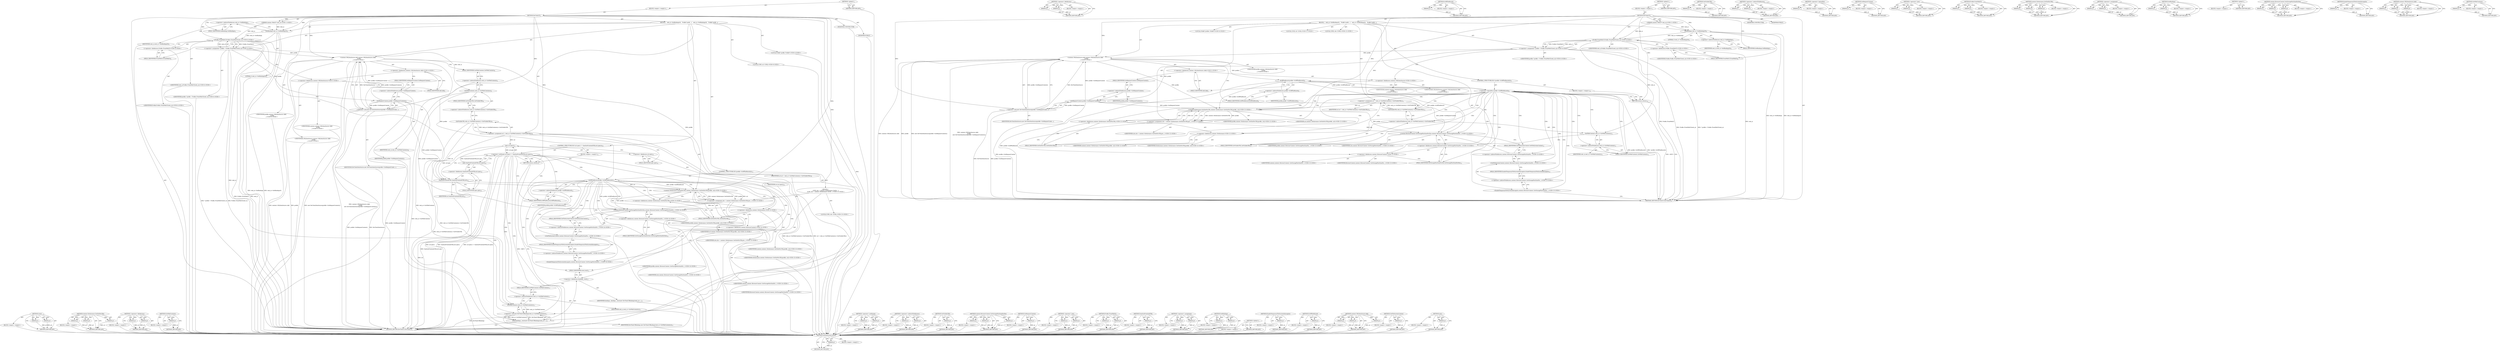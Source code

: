 digraph "GetWebContents" {
vulnerable_223 [label=<(METHOD,reset)>];
vulnerable_224 [label=<(PARAM,p1)>];
vulnerable_225 [label=<(PARAM,p2)>];
vulnerable_226 [label=<(BLOCK,&lt;empty&gt;,&lt;empty&gt;)>];
vulnerable_227 [label=<(METHOD_RETURN,ANY)>];
vulnerable_203 [label=<(METHOD,content.SiteInstance.GetSiteForURL)>];
vulnerable_204 [label=<(PARAM,p1)>];
vulnerable_205 [label=<(PARAM,p2)>];
vulnerable_206 [label=<(PARAM,p3)>];
vulnerable_207 [label=<(BLOCK,&lt;empty&gt;,&lt;empty&gt;)>];
vulnerable_208 [label=<(METHOD_RETURN,ANY)>];
vulnerable_158 [label=<(METHOD,&lt;operator&gt;.fieldAccess)>];
vulnerable_159 [label=<(PARAM,p1)>];
vulnerable_160 [label=<(PARAM,p2)>];
vulnerable_161 [label=<(BLOCK,&lt;empty&gt;,&lt;empty&gt;)>];
vulnerable_162 [label=<(METHOD_RETURN,ANY)>];
vulnerable_182 [label=<(METHOD,GetWebContents)>];
vulnerable_183 [label=<(PARAM,p1)>];
vulnerable_184 [label=<(BLOCK,&lt;empty&gt;,&lt;empty&gt;)>];
vulnerable_185 [label=<(METHOD_RETURN,ANY)>];
vulnerable_6 [label=<(METHOD,&lt;global&gt;)<SUB>1</SUB>>];
vulnerable_7 [label=<(BLOCK,&lt;empty&gt;,&lt;empty&gt;)<SUB>1</SUB>>];
vulnerable_8 [label=<(METHOD,DevToolsUI)<SUB>1</SUB>>];
vulnerable_9 [label="<(PARAM,content::WebUI* web_ui)<SUB>1</SUB>>"];
vulnerable_10 [label=<(BLOCK,{
   web_ui-&gt;SetBindings(0);
   Profile* profil...,{
   web_ui-&gt;SetBindings(0);
   Profile* profil...)<SUB>2</SUB>>];
vulnerable_11 [label=<(SetBindings,web_ui-&gt;SetBindings(0))<SUB>3</SUB>>];
vulnerable_12 [label=<(&lt;operator&gt;.indirectFieldAccess,web_ui-&gt;SetBindings)<SUB>3</SUB>>];
vulnerable_13 [label=<(IDENTIFIER,web_ui,web_ui-&gt;SetBindings(0))<SUB>3</SUB>>];
vulnerable_14 [label=<(FIELD_IDENTIFIER,SetBindings,SetBindings)<SUB>3</SUB>>];
vulnerable_15 [label=<(LITERAL,0,web_ui-&gt;SetBindings(0))<SUB>3</SUB>>];
vulnerable_16 [label="<(LOCAL,Profile* profile: Profile*)<SUB>4</SUB>>"];
vulnerable_17 [label="<(&lt;operator&gt;.assignment,* profile = Profile::FromWebUI(web_ui))<SUB>4</SUB>>"];
vulnerable_18 [label="<(IDENTIFIER,profile,* profile = Profile::FromWebUI(web_ui))<SUB>4</SUB>>"];
vulnerable_19 [label="<(Profile.FromWebUI,Profile::FromWebUI(web_ui))<SUB>4</SUB>>"];
vulnerable_20 [label="<(&lt;operator&gt;.fieldAccess,Profile::FromWebUI)<SUB>4</SUB>>"];
vulnerable_21 [label="<(IDENTIFIER,Profile,Profile::FromWebUI(web_ui))<SUB>4</SUB>>"];
vulnerable_22 [label=<(FIELD_IDENTIFIER,FromWebUI,FromWebUI)<SUB>4</SUB>>];
vulnerable_23 [label="<(IDENTIFIER,web_ui,Profile::FromWebUI(web_ui))<SUB>4</SUB>>"];
vulnerable_24 [label="<(content.URLDataSource.Add,content::URLDataSource::Add(
       profile,
  ...)<SUB>5</SUB>>"];
vulnerable_25 [label="<(&lt;operator&gt;.fieldAccess,content::URLDataSource::Add)<SUB>5</SUB>>"];
vulnerable_26 [label="<(&lt;operator&gt;.fieldAccess,content::URLDataSource)<SUB>5</SUB>>"];
vulnerable_27 [label="<(IDENTIFIER,content,content::URLDataSource::Add(
       profile,
  ...)<SUB>5</SUB>>"];
vulnerable_28 [label="<(IDENTIFIER,URLDataSource,content::URLDataSource::Add(
       profile,
  ...)<SUB>5</SUB>>"];
vulnerable_29 [label=<(FIELD_IDENTIFIER,Add,Add)<SUB>5</SUB>>];
vulnerable_30 [label="<(IDENTIFIER,profile,content::URLDataSource::Add(
       profile,
  ...)<SUB>6</SUB>>"];
vulnerable_31 [label=<(&lt;operator&gt;.new,new DevToolsDataSource(profile-&gt;GetRequestConte...)<SUB>7</SUB>>];
vulnerable_32 [label=<(IDENTIFIER,DevToolsDataSource,new DevToolsDataSource(profile-&gt;GetRequestConte...)<SUB>7</SUB>>];
vulnerable_33 [label=<(GetRequestContext,profile-&gt;GetRequestContext())<SUB>7</SUB>>];
vulnerable_34 [label=<(&lt;operator&gt;.indirectFieldAccess,profile-&gt;GetRequestContext)<SUB>7</SUB>>];
vulnerable_35 [label=<(IDENTIFIER,profile,profile-&gt;GetRequestContext())<SUB>7</SUB>>];
vulnerable_36 [label=<(FIELD_IDENTIFIER,GetRequestContext,GetRequestContext)<SUB>7</SUB>>];
vulnerable_37 [label="<(LOCAL,GURL url: GURL)<SUB>9</SUB>>"];
vulnerable_38 [label=<(&lt;operator&gt;.assignment,url = web_ui-&gt;GetWebContents()-&gt;GetVisibleURL())<SUB>9</SUB>>];
vulnerable_39 [label=<(IDENTIFIER,url,url = web_ui-&gt;GetWebContents()-&gt;GetVisibleURL())<SUB>9</SUB>>];
vulnerable_40 [label=<(GetVisibleURL,web_ui-&gt;GetWebContents()-&gt;GetVisibleURL())<SUB>9</SUB>>];
vulnerable_41 [label=<(&lt;operator&gt;.indirectFieldAccess,web_ui-&gt;GetWebContents()-&gt;GetVisibleURL)<SUB>9</SUB>>];
vulnerable_42 [label=<(GetWebContents,web_ui-&gt;GetWebContents())<SUB>9</SUB>>];
vulnerable_43 [label=<(&lt;operator&gt;.indirectFieldAccess,web_ui-&gt;GetWebContents)<SUB>9</SUB>>];
vulnerable_44 [label=<(IDENTIFIER,web_ui,web_ui-&gt;GetWebContents())<SUB>9</SUB>>];
vulnerable_45 [label=<(FIELD_IDENTIFIER,GetWebContents,GetWebContents)<SUB>9</SUB>>];
vulnerable_46 [label=<(FIELD_IDENTIFIER,GetVisibleURL,GetVisibleURL)<SUB>9</SUB>>];
vulnerable_47 [label=<(CONTROL_STRUCTURE,IF,if (url.spec() != SanitizeFrontendURL(url).spec()))<SUB>10</SUB>>];
vulnerable_48 [label=<(&lt;operator&gt;.notEquals,url.spec() != SanitizeFrontendURL(url).spec())<SUB>10</SUB>>];
vulnerable_49 [label=<(spec,url.spec())<SUB>10</SUB>>];
vulnerable_50 [label=<(&lt;operator&gt;.fieldAccess,url.spec)<SUB>10</SUB>>];
vulnerable_51 [label=<(IDENTIFIER,url,url.spec())<SUB>10</SUB>>];
vulnerable_52 [label=<(FIELD_IDENTIFIER,spec,spec)<SUB>10</SUB>>];
vulnerable_53 [label=<(spec,SanitizeFrontendURL(url).spec())<SUB>10</SUB>>];
vulnerable_54 [label=<(&lt;operator&gt;.fieldAccess,SanitizeFrontendURL(url).spec)<SUB>10</SUB>>];
vulnerable_55 [label=<(SanitizeFrontendURL,SanitizeFrontendURL(url))<SUB>10</SUB>>];
vulnerable_56 [label=<(IDENTIFIER,url,SanitizeFrontendURL(url))<SUB>10</SUB>>];
vulnerable_57 [label=<(FIELD_IDENTIFIER,spec,spec)<SUB>10</SUB>>];
vulnerable_58 [label=<(BLOCK,&lt;empty&gt;,&lt;empty&gt;)<SUB>11</SUB>>];
vulnerable_59 [label=<(RETURN,return;,return;)<SUB>11</SUB>>];
vulnerable_60 [label=<(CONTROL_STRUCTURE,IF,if (profile-&gt;IsOffTheRecord()))<SUB>12</SUB>>];
vulnerable_61 [label=<(IsOffTheRecord,profile-&gt;IsOffTheRecord())<SUB>12</SUB>>];
vulnerable_62 [label=<(&lt;operator&gt;.indirectFieldAccess,profile-&gt;IsOffTheRecord)<SUB>12</SUB>>];
vulnerable_63 [label=<(IDENTIFIER,profile,profile-&gt;IsOffTheRecord())<SUB>12</SUB>>];
vulnerable_64 [label=<(FIELD_IDENTIFIER,IsOffTheRecord,IsOffTheRecord)<SUB>12</SUB>>];
vulnerable_65 [label="<(BLOCK,{
    GURL site = content::SiteInstance::GetSit...,{
    GURL site = content::SiteInstance::GetSit...)<SUB>12</SUB>>"];
vulnerable_66 [label="<(LOCAL,GURL site: GURL)<SUB>13</SUB>>"];
vulnerable_67 [label="<(&lt;operator&gt;.assignment,site = content::SiteInstance::GetSiteForURL(pro...)<SUB>13</SUB>>"];
vulnerable_68 [label="<(IDENTIFIER,site,site = content::SiteInstance::GetSiteForURL(pro...)<SUB>13</SUB>>"];
vulnerable_69 [label="<(content.SiteInstance.GetSiteForURL,content::SiteInstance::GetSiteForURL(profile, url))<SUB>13</SUB>>"];
vulnerable_70 [label="<(&lt;operator&gt;.fieldAccess,content::SiteInstance::GetSiteForURL)<SUB>13</SUB>>"];
vulnerable_71 [label="<(&lt;operator&gt;.fieldAccess,content::SiteInstance)<SUB>13</SUB>>"];
vulnerable_72 [label="<(IDENTIFIER,content,content::SiteInstance::GetSiteForURL(profile, url))<SUB>13</SUB>>"];
vulnerable_73 [label="<(IDENTIFIER,SiteInstance,content::SiteInstance::GetSiteForURL(profile, url))<SUB>13</SUB>>"];
vulnerable_74 [label=<(FIELD_IDENTIFIER,GetSiteForURL,GetSiteForURL)<SUB>13</SUB>>];
vulnerable_75 [label="<(IDENTIFIER,profile,content::SiteInstance::GetSiteForURL(profile, url))<SUB>13</SUB>>"];
vulnerable_76 [label="<(IDENTIFIER,url,content::SiteInstance::GetSiteForURL(profile, url))<SUB>13</SUB>>"];
vulnerable_77 [label="<(EnableTemporaryFileSystemInIncognito,content::BrowserContext::GetStoragePartitionFor...)<SUB>14</SUB>>"];
vulnerable_78 [label="<(&lt;operator&gt;.indirectFieldAccess,content::BrowserContext::GetStoragePartitionFor...)<SUB>14</SUB>>"];
vulnerable_79 [label="<(GetFileSystemContext,content::BrowserContext::GetStoragePartitionFor...)<SUB>14</SUB>>"];
vulnerable_80 [label="<(&lt;operator&gt;.indirectFieldAccess,content::BrowserContext::GetStoragePartitionFor...)<SUB>14</SUB>>"];
vulnerable_81 [label="<(content.BrowserContext.GetStoragePartitionForSite,content::BrowserContext::GetStoragePartitionFor...)<SUB>14</SUB>>"];
vulnerable_82 [label="<(&lt;operator&gt;.fieldAccess,content::BrowserContext::GetStoragePartitionFor...)<SUB>14</SUB>>"];
vulnerable_83 [label="<(&lt;operator&gt;.fieldAccess,content::BrowserContext)<SUB>14</SUB>>"];
vulnerable_84 [label="<(IDENTIFIER,content,content::BrowserContext::GetStoragePartitionFor...)<SUB>14</SUB>>"];
vulnerable_85 [label="<(IDENTIFIER,BrowserContext,content::BrowserContext::GetStoragePartitionFor...)<SUB>14</SUB>>"];
vulnerable_86 [label=<(FIELD_IDENTIFIER,GetStoragePartitionForSite,GetStoragePartitionForSite)<SUB>14</SUB>>];
vulnerable_87 [label="<(IDENTIFIER,profile,content::BrowserContext::GetStoragePartitionFor...)<SUB>14</SUB>>"];
vulnerable_88 [label="<(IDENTIFIER,site,content::BrowserContext::GetStoragePartitionFor...)<SUB>14</SUB>>"];
vulnerable_89 [label=<(FIELD_IDENTIFIER,GetFileSystemContext,GetFileSystemContext)<SUB>14</SUB>>];
vulnerable_90 [label=<(FIELD_IDENTIFIER,EnableTemporaryFileSystemInIncognito,EnableTemporaryFileSystemInIncognito)<SUB>14</SUB>>];
vulnerable_91 [label=<(reset,bindings_.reset(new DevToolsUIBindings(web_ui-&gt;...)<SUB>17</SUB>>];
vulnerable_92 [label=<(&lt;operator&gt;.fieldAccess,bindings_.reset)<SUB>17</SUB>>];
vulnerable_93 [label=<(IDENTIFIER,bindings_,bindings_.reset(new DevToolsUIBindings(web_ui-&gt;...)<SUB>17</SUB>>];
vulnerable_94 [label=<(FIELD_IDENTIFIER,reset,reset)<SUB>17</SUB>>];
vulnerable_95 [label=<(&lt;operator&gt;.new,new DevToolsUIBindings(web_ui-&gt;GetWebContents()))<SUB>17</SUB>>];
vulnerable_96 [label=<(IDENTIFIER,DevToolsUIBindings,new DevToolsUIBindings(web_ui-&gt;GetWebContents()))<SUB>17</SUB>>];
vulnerable_97 [label=<(GetWebContents,web_ui-&gt;GetWebContents())<SUB>17</SUB>>];
vulnerable_98 [label=<(&lt;operator&gt;.indirectFieldAccess,web_ui-&gt;GetWebContents)<SUB>17</SUB>>];
vulnerable_99 [label=<(IDENTIFIER,web_ui,web_ui-&gt;GetWebContents())<SUB>17</SUB>>];
vulnerable_100 [label=<(FIELD_IDENTIFIER,GetWebContents,GetWebContents)<SUB>17</SUB>>];
vulnerable_101 [label=<(MODIFIER,CONSTRUCTOR)>];
vulnerable_102 [label=<(MODIFIER,PUBLIC)>];
vulnerable_103 [label=<(METHOD_RETURN,DevToolsUI.DevToolsUI)<SUB>1</SUB>>];
vulnerable_105 [label=<(METHOD_RETURN,ANY)<SUB>1</SUB>>];
vulnerable_186 [label=<(METHOD,&lt;operator&gt;.notEquals)>];
vulnerable_187 [label=<(PARAM,p1)>];
vulnerable_188 [label=<(PARAM,p2)>];
vulnerable_189 [label=<(BLOCK,&lt;empty&gt;,&lt;empty&gt;)>];
vulnerable_190 [label=<(METHOD_RETURN,ANY)>];
vulnerable_143 [label=<(METHOD,&lt;operator&gt;.indirectFieldAccess)>];
vulnerable_144 [label=<(PARAM,p1)>];
vulnerable_145 [label=<(PARAM,p2)>];
vulnerable_146 [label=<(BLOCK,&lt;empty&gt;,&lt;empty&gt;)>];
vulnerable_147 [label=<(METHOD_RETURN,ANY)>];
vulnerable_178 [label=<(METHOD,GetVisibleURL)>];
vulnerable_179 [label=<(PARAM,p1)>];
vulnerable_180 [label=<(BLOCK,&lt;empty&gt;,&lt;empty&gt;)>];
vulnerable_181 [label=<(METHOD_RETURN,ANY)>];
vulnerable_217 [label=<(METHOD,content.BrowserContext.GetStoragePartitionForSite)>];
vulnerable_218 [label=<(PARAM,p1)>];
vulnerable_219 [label=<(PARAM,p2)>];
vulnerable_220 [label=<(PARAM,p3)>];
vulnerable_221 [label=<(BLOCK,&lt;empty&gt;,&lt;empty&gt;)>];
vulnerable_222 [label=<(METHOD_RETURN,ANY)>];
vulnerable_174 [label=<(METHOD,GetRequestContext)>];
vulnerable_175 [label=<(PARAM,p1)>];
vulnerable_176 [label=<(BLOCK,&lt;empty&gt;,&lt;empty&gt;)>];
vulnerable_177 [label=<(METHOD_RETURN,ANY)>];
vulnerable_169 [label=<(METHOD,&lt;operator&gt;.new)>];
vulnerable_170 [label=<(PARAM,p1)>];
vulnerable_171 [label=<(PARAM,p2)>];
vulnerable_172 [label=<(BLOCK,&lt;empty&gt;,&lt;empty&gt;)>];
vulnerable_173 [label=<(METHOD_RETURN,ANY)>];
vulnerable_153 [label=<(METHOD,Profile.FromWebUI)>];
vulnerable_154 [label=<(PARAM,p1)>];
vulnerable_155 [label=<(PARAM,p2)>];
vulnerable_156 [label=<(BLOCK,&lt;empty&gt;,&lt;empty&gt;)>];
vulnerable_157 [label=<(METHOD_RETURN,ANY)>];
vulnerable_195 [label=<(METHOD,SanitizeFrontendURL)>];
vulnerable_196 [label=<(PARAM,p1)>];
vulnerable_197 [label=<(BLOCK,&lt;empty&gt;,&lt;empty&gt;)>];
vulnerable_198 [label=<(METHOD_RETURN,ANY)>];
vulnerable_148 [label=<(METHOD,&lt;operator&gt;.assignment)>];
vulnerable_149 [label=<(PARAM,p1)>];
vulnerable_150 [label=<(PARAM,p2)>];
vulnerable_151 [label=<(BLOCK,&lt;empty&gt;,&lt;empty&gt;)>];
vulnerable_152 [label=<(METHOD_RETURN,ANY)>];
vulnerable_138 [label=<(METHOD,SetBindings)>];
vulnerable_139 [label=<(PARAM,p1)>];
vulnerable_140 [label=<(PARAM,p2)>];
vulnerable_141 [label=<(BLOCK,&lt;empty&gt;,&lt;empty&gt;)>];
vulnerable_142 [label=<(METHOD_RETURN,ANY)>];
vulnerable_132 [label=<(METHOD,&lt;global&gt;)<SUB>1</SUB>>];
vulnerable_133 [label=<(BLOCK,&lt;empty&gt;,&lt;empty&gt;)>];
vulnerable_134 [label=<(METHOD_RETURN,ANY)>];
vulnerable_209 [label=<(METHOD,EnableTemporaryFileSystemInIncognito)>];
vulnerable_210 [label=<(PARAM,p1)>];
vulnerable_211 [label=<(BLOCK,&lt;empty&gt;,&lt;empty&gt;)>];
vulnerable_212 [label=<(METHOD_RETURN,ANY)>];
vulnerable_199 [label=<(METHOD,IsOffTheRecord)>];
vulnerable_200 [label=<(PARAM,p1)>];
vulnerable_201 [label=<(BLOCK,&lt;empty&gt;,&lt;empty&gt;)>];
vulnerable_202 [label=<(METHOD_RETURN,ANY)>];
vulnerable_163 [label=<(METHOD,content.URLDataSource.Add)>];
vulnerable_164 [label=<(PARAM,p1)>];
vulnerable_165 [label=<(PARAM,p2)>];
vulnerable_166 [label=<(PARAM,p3)>];
vulnerable_167 [label=<(BLOCK,&lt;empty&gt;,&lt;empty&gt;)>];
vulnerable_168 [label=<(METHOD_RETURN,ANY)>];
vulnerable_213 [label=<(METHOD,GetFileSystemContext)>];
vulnerable_214 [label=<(PARAM,p1)>];
vulnerable_215 [label=<(BLOCK,&lt;empty&gt;,&lt;empty&gt;)>];
vulnerable_216 [label=<(METHOD_RETURN,ANY)>];
vulnerable_191 [label=<(METHOD,spec)>];
vulnerable_192 [label=<(PARAM,p1)>];
vulnerable_193 [label=<(BLOCK,&lt;empty&gt;,&lt;empty&gt;)>];
vulnerable_194 [label=<(METHOD_RETURN,ANY)>];
fixed_181 [label=<(METHOD,GetFileSystemContext)>];
fixed_182 [label=<(PARAM,p1)>];
fixed_183 [label=<(BLOCK,&lt;empty&gt;,&lt;empty&gt;)>];
fixed_184 [label=<(METHOD_RETURN,ANY)>];
fixed_135 [label=<(METHOD,&lt;operator&gt;.fieldAccess)>];
fixed_136 [label=<(PARAM,p1)>];
fixed_137 [label=<(PARAM,p2)>];
fixed_138 [label=<(BLOCK,&lt;empty&gt;,&lt;empty&gt;)>];
fixed_139 [label=<(METHOD_RETURN,ANY)>];
fixed_159 [label=<(METHOD,IsOffTheRecord)>];
fixed_160 [label=<(PARAM,p1)>];
fixed_161 [label=<(BLOCK,&lt;empty&gt;,&lt;empty&gt;)>];
fixed_162 [label=<(METHOD_RETURN,ANY)>];
fixed_6 [label=<(METHOD,&lt;global&gt;)<SUB>1</SUB>>];
fixed_7 [label=<(BLOCK,&lt;empty&gt;,&lt;empty&gt;)<SUB>1</SUB>>];
fixed_8 [label=<(METHOD,DevToolsUI)<SUB>1</SUB>>];
fixed_9 [label="<(PARAM,content::WebUI* web_ui)<SUB>1</SUB>>"];
fixed_10 [label=<(BLOCK,{
   web_ui-&gt;SetBindings(0);
   Profile* profil...,{
   web_ui-&gt;SetBindings(0);
   Profile* profil...)<SUB>2</SUB>>];
fixed_11 [label=<(SetBindings,web_ui-&gt;SetBindings(0))<SUB>3</SUB>>];
fixed_12 [label=<(&lt;operator&gt;.indirectFieldAccess,web_ui-&gt;SetBindings)<SUB>3</SUB>>];
fixed_13 [label=<(IDENTIFIER,web_ui,web_ui-&gt;SetBindings(0))<SUB>3</SUB>>];
fixed_14 [label=<(FIELD_IDENTIFIER,SetBindings,SetBindings)<SUB>3</SUB>>];
fixed_15 [label=<(LITERAL,0,web_ui-&gt;SetBindings(0))<SUB>3</SUB>>];
fixed_16 [label="<(LOCAL,Profile* profile: Profile*)<SUB>4</SUB>>"];
fixed_17 [label="<(&lt;operator&gt;.assignment,* profile = Profile::FromWebUI(web_ui))<SUB>4</SUB>>"];
fixed_18 [label="<(IDENTIFIER,profile,* profile = Profile::FromWebUI(web_ui))<SUB>4</SUB>>"];
fixed_19 [label="<(Profile.FromWebUI,Profile::FromWebUI(web_ui))<SUB>4</SUB>>"];
fixed_20 [label="<(&lt;operator&gt;.fieldAccess,Profile::FromWebUI)<SUB>4</SUB>>"];
fixed_21 [label="<(IDENTIFIER,Profile,Profile::FromWebUI(web_ui))<SUB>4</SUB>>"];
fixed_22 [label=<(FIELD_IDENTIFIER,FromWebUI,FromWebUI)<SUB>4</SUB>>];
fixed_23 [label="<(IDENTIFIER,web_ui,Profile::FromWebUI(web_ui))<SUB>4</SUB>>"];
fixed_24 [label="<(content.URLDataSource.Add,content::URLDataSource::Add(
       profile,
  ...)<SUB>5</SUB>>"];
fixed_25 [label="<(&lt;operator&gt;.fieldAccess,content::URLDataSource::Add)<SUB>5</SUB>>"];
fixed_26 [label="<(&lt;operator&gt;.fieldAccess,content::URLDataSource)<SUB>5</SUB>>"];
fixed_27 [label="<(IDENTIFIER,content,content::URLDataSource::Add(
       profile,
  ...)<SUB>5</SUB>>"];
fixed_28 [label="<(IDENTIFIER,URLDataSource,content::URLDataSource::Add(
       profile,
  ...)<SUB>5</SUB>>"];
fixed_29 [label=<(FIELD_IDENTIFIER,Add,Add)<SUB>5</SUB>>];
fixed_30 [label="<(IDENTIFIER,profile,content::URLDataSource::Add(
       profile,
  ...)<SUB>6</SUB>>"];
fixed_31 [label=<(&lt;operator&gt;.new,new DevToolsDataSource(profile-&gt;GetRequestConte...)<SUB>7</SUB>>];
fixed_32 [label=<(IDENTIFIER,DevToolsDataSource,new DevToolsDataSource(profile-&gt;GetRequestConte...)<SUB>7</SUB>>];
fixed_33 [label=<(GetRequestContext,profile-&gt;GetRequestContext())<SUB>7</SUB>>];
fixed_34 [label=<(&lt;operator&gt;.indirectFieldAccess,profile-&gt;GetRequestContext)<SUB>7</SUB>>];
fixed_35 [label=<(IDENTIFIER,profile,profile-&gt;GetRequestContext())<SUB>7</SUB>>];
fixed_36 [label=<(FIELD_IDENTIFIER,GetRequestContext,GetRequestContext)<SUB>7</SUB>>];
fixed_37 [label=<(CONTROL_STRUCTURE,IF,if (!profile-&gt;IsOffTheRecord()))<SUB>9</SUB>>];
fixed_38 [label=<(&lt;operator&gt;.logicalNot,!profile-&gt;IsOffTheRecord())<SUB>9</SUB>>];
fixed_39 [label=<(IsOffTheRecord,profile-&gt;IsOffTheRecord())<SUB>9</SUB>>];
fixed_40 [label=<(&lt;operator&gt;.indirectFieldAccess,profile-&gt;IsOffTheRecord)<SUB>9</SUB>>];
fixed_41 [label=<(IDENTIFIER,profile,profile-&gt;IsOffTheRecord())<SUB>9</SUB>>];
fixed_42 [label=<(FIELD_IDENTIFIER,IsOffTheRecord,IsOffTheRecord)<SUB>9</SUB>>];
fixed_43 [label=<(BLOCK,&lt;empty&gt;,&lt;empty&gt;)<SUB>10</SUB>>];
fixed_44 [label=<(RETURN,return;,return;)<SUB>10</SUB>>];
fixed_45 [label="<(LOCAL,GURL url: GURL)<SUB>11</SUB>>"];
fixed_46 [label=<(&lt;operator&gt;.assignment,url = web_ui-&gt;GetWebContents()-&gt;GetVisibleURL())<SUB>11</SUB>>];
fixed_47 [label=<(IDENTIFIER,url,url = web_ui-&gt;GetWebContents()-&gt;GetVisibleURL())<SUB>11</SUB>>];
fixed_48 [label=<(GetVisibleURL,web_ui-&gt;GetWebContents()-&gt;GetVisibleURL())<SUB>11</SUB>>];
fixed_49 [label=<(&lt;operator&gt;.indirectFieldAccess,web_ui-&gt;GetWebContents()-&gt;GetVisibleURL)<SUB>11</SUB>>];
fixed_50 [label=<(GetWebContents,web_ui-&gt;GetWebContents())<SUB>11</SUB>>];
fixed_51 [label=<(&lt;operator&gt;.indirectFieldAccess,web_ui-&gt;GetWebContents)<SUB>11</SUB>>];
fixed_52 [label=<(IDENTIFIER,web_ui,web_ui-&gt;GetWebContents())<SUB>11</SUB>>];
fixed_53 [label=<(FIELD_IDENTIFIER,GetWebContents,GetWebContents)<SUB>11</SUB>>];
fixed_54 [label=<(FIELD_IDENTIFIER,GetVisibleURL,GetVisibleURL)<SUB>11</SUB>>];
fixed_55 [label="<(LOCAL,GURL site: GURL)<SUB>12</SUB>>"];
fixed_56 [label="<(&lt;operator&gt;.assignment,site = content::SiteInstance::GetSiteForURL(pro...)<SUB>12</SUB>>"];
fixed_57 [label="<(IDENTIFIER,site,site = content::SiteInstance::GetSiteForURL(pro...)<SUB>12</SUB>>"];
fixed_58 [label="<(content.SiteInstance.GetSiteForURL,content::SiteInstance::GetSiteForURL(profile, url))<SUB>12</SUB>>"];
fixed_59 [label="<(&lt;operator&gt;.fieldAccess,content::SiteInstance::GetSiteForURL)<SUB>12</SUB>>"];
fixed_60 [label="<(&lt;operator&gt;.fieldAccess,content::SiteInstance)<SUB>12</SUB>>"];
fixed_61 [label="<(IDENTIFIER,content,content::SiteInstance::GetSiteForURL(profile, url))<SUB>12</SUB>>"];
fixed_62 [label="<(IDENTIFIER,SiteInstance,content::SiteInstance::GetSiteForURL(profile, url))<SUB>12</SUB>>"];
fixed_63 [label=<(FIELD_IDENTIFIER,GetSiteForURL,GetSiteForURL)<SUB>12</SUB>>];
fixed_64 [label="<(IDENTIFIER,profile,content::SiteInstance::GetSiteForURL(profile, url))<SUB>12</SUB>>"];
fixed_65 [label="<(IDENTIFIER,url,content::SiteInstance::GetSiteForURL(profile, url))<SUB>12</SUB>>"];
fixed_66 [label="<(EnableTemporaryFileSystemInIncognito,content::BrowserContext::GetStoragePartitionFor...)<SUB>13</SUB>>"];
fixed_67 [label="<(&lt;operator&gt;.indirectFieldAccess,content::BrowserContext::GetStoragePartitionFor...)<SUB>13</SUB>>"];
fixed_68 [label="<(GetFileSystemContext,content::BrowserContext::GetStoragePartitionFor...)<SUB>13</SUB>>"];
fixed_69 [label="<(&lt;operator&gt;.indirectFieldAccess,content::BrowserContext::GetStoragePartitionFor...)<SUB>13</SUB>>"];
fixed_70 [label="<(content.BrowserContext.GetStoragePartitionForSite,content::BrowserContext::GetStoragePartitionFor...)<SUB>13</SUB>>"];
fixed_71 [label="<(&lt;operator&gt;.fieldAccess,content::BrowserContext::GetStoragePartitionFor...)<SUB>13</SUB>>"];
fixed_72 [label="<(&lt;operator&gt;.fieldAccess,content::BrowserContext)<SUB>13</SUB>>"];
fixed_73 [label="<(IDENTIFIER,content,content::BrowserContext::GetStoragePartitionFor...)<SUB>13</SUB>>"];
fixed_74 [label="<(IDENTIFIER,BrowserContext,content::BrowserContext::GetStoragePartitionFor...)<SUB>13</SUB>>"];
fixed_75 [label=<(FIELD_IDENTIFIER,GetStoragePartitionForSite,GetStoragePartitionForSite)<SUB>13</SUB>>];
fixed_76 [label="<(IDENTIFIER,profile,content::BrowserContext::GetStoragePartitionFor...)<SUB>13</SUB>>"];
fixed_77 [label="<(IDENTIFIER,site,content::BrowserContext::GetStoragePartitionFor...)<SUB>13</SUB>>"];
fixed_78 [label=<(FIELD_IDENTIFIER,GetFileSystemContext,GetFileSystemContext)<SUB>13</SUB>>];
fixed_79 [label=<(FIELD_IDENTIFIER,EnableTemporaryFileSystemInIncognito,EnableTemporaryFileSystemInIncognito)<SUB>13</SUB>>];
fixed_80 [label=<(MODIFIER,CONSTRUCTOR)>];
fixed_81 [label=<(MODIFIER,PUBLIC)>];
fixed_82 [label=<(METHOD_RETURN,DevToolsUI.DevToolsUI)<SUB>1</SUB>>];
fixed_84 [label=<(METHOD_RETURN,ANY)<SUB>1</SUB>>];
fixed_163 [label=<(METHOD,GetVisibleURL)>];
fixed_164 [label=<(PARAM,p1)>];
fixed_165 [label=<(BLOCK,&lt;empty&gt;,&lt;empty&gt;)>];
fixed_166 [label=<(METHOD_RETURN,ANY)>];
fixed_120 [label=<(METHOD,&lt;operator&gt;.indirectFieldAccess)>];
fixed_121 [label=<(PARAM,p1)>];
fixed_122 [label=<(PARAM,p2)>];
fixed_123 [label=<(BLOCK,&lt;empty&gt;,&lt;empty&gt;)>];
fixed_124 [label=<(METHOD_RETURN,ANY)>];
fixed_155 [label=<(METHOD,&lt;operator&gt;.logicalNot)>];
fixed_156 [label=<(PARAM,p1)>];
fixed_157 [label=<(BLOCK,&lt;empty&gt;,&lt;empty&gt;)>];
fixed_158 [label=<(METHOD_RETURN,ANY)>];
fixed_151 [label=<(METHOD,GetRequestContext)>];
fixed_152 [label=<(PARAM,p1)>];
fixed_153 [label=<(BLOCK,&lt;empty&gt;,&lt;empty&gt;)>];
fixed_154 [label=<(METHOD_RETURN,ANY)>];
fixed_146 [label=<(METHOD,&lt;operator&gt;.new)>];
fixed_147 [label=<(PARAM,p1)>];
fixed_148 [label=<(PARAM,p2)>];
fixed_149 [label=<(BLOCK,&lt;empty&gt;,&lt;empty&gt;)>];
fixed_150 [label=<(METHOD_RETURN,ANY)>];
fixed_130 [label=<(METHOD,Profile.FromWebUI)>];
fixed_131 [label=<(PARAM,p1)>];
fixed_132 [label=<(PARAM,p2)>];
fixed_133 [label=<(BLOCK,&lt;empty&gt;,&lt;empty&gt;)>];
fixed_134 [label=<(METHOD_RETURN,ANY)>];
fixed_171 [label=<(METHOD,content.SiteInstance.GetSiteForURL)>];
fixed_172 [label=<(PARAM,p1)>];
fixed_173 [label=<(PARAM,p2)>];
fixed_174 [label=<(PARAM,p3)>];
fixed_175 [label=<(BLOCK,&lt;empty&gt;,&lt;empty&gt;)>];
fixed_176 [label=<(METHOD_RETURN,ANY)>];
fixed_125 [label=<(METHOD,&lt;operator&gt;.assignment)>];
fixed_126 [label=<(PARAM,p1)>];
fixed_127 [label=<(PARAM,p2)>];
fixed_128 [label=<(BLOCK,&lt;empty&gt;,&lt;empty&gt;)>];
fixed_129 [label=<(METHOD_RETURN,ANY)>];
fixed_115 [label=<(METHOD,SetBindings)>];
fixed_116 [label=<(PARAM,p1)>];
fixed_117 [label=<(PARAM,p2)>];
fixed_118 [label=<(BLOCK,&lt;empty&gt;,&lt;empty&gt;)>];
fixed_119 [label=<(METHOD_RETURN,ANY)>];
fixed_109 [label=<(METHOD,&lt;global&gt;)<SUB>1</SUB>>];
fixed_110 [label=<(BLOCK,&lt;empty&gt;,&lt;empty&gt;)>];
fixed_111 [label=<(METHOD_RETURN,ANY)>];
fixed_185 [label=<(METHOD,content.BrowserContext.GetStoragePartitionForSite)>];
fixed_186 [label=<(PARAM,p1)>];
fixed_187 [label=<(PARAM,p2)>];
fixed_188 [label=<(PARAM,p3)>];
fixed_189 [label=<(BLOCK,&lt;empty&gt;,&lt;empty&gt;)>];
fixed_190 [label=<(METHOD_RETURN,ANY)>];
fixed_177 [label=<(METHOD,EnableTemporaryFileSystemInIncognito)>];
fixed_178 [label=<(PARAM,p1)>];
fixed_179 [label=<(BLOCK,&lt;empty&gt;,&lt;empty&gt;)>];
fixed_180 [label=<(METHOD_RETURN,ANY)>];
fixed_140 [label=<(METHOD,content.URLDataSource.Add)>];
fixed_141 [label=<(PARAM,p1)>];
fixed_142 [label=<(PARAM,p2)>];
fixed_143 [label=<(PARAM,p3)>];
fixed_144 [label=<(BLOCK,&lt;empty&gt;,&lt;empty&gt;)>];
fixed_145 [label=<(METHOD_RETURN,ANY)>];
fixed_167 [label=<(METHOD,GetWebContents)>];
fixed_168 [label=<(PARAM,p1)>];
fixed_169 [label=<(BLOCK,&lt;empty&gt;,&lt;empty&gt;)>];
fixed_170 [label=<(METHOD_RETURN,ANY)>];
vulnerable_223 -> vulnerable_224  [key=0, label="AST: "];
vulnerable_223 -> vulnerable_224  [key=1, label="DDG: "];
vulnerable_223 -> vulnerable_226  [key=0, label="AST: "];
vulnerable_223 -> vulnerable_225  [key=0, label="AST: "];
vulnerable_223 -> vulnerable_225  [key=1, label="DDG: "];
vulnerable_223 -> vulnerable_227  [key=0, label="AST: "];
vulnerable_223 -> vulnerable_227  [key=1, label="CFG: "];
vulnerable_224 -> vulnerable_227  [key=0, label="DDG: p1"];
vulnerable_225 -> vulnerable_227  [key=0, label="DDG: p2"];
vulnerable_226 -> fixed_181  [key=0];
vulnerable_227 -> fixed_181  [key=0];
vulnerable_203 -> vulnerable_204  [key=0, label="AST: "];
vulnerable_203 -> vulnerable_204  [key=1, label="DDG: "];
vulnerable_203 -> vulnerable_207  [key=0, label="AST: "];
vulnerable_203 -> vulnerable_205  [key=0, label="AST: "];
vulnerable_203 -> vulnerable_205  [key=1, label="DDG: "];
vulnerable_203 -> vulnerable_208  [key=0, label="AST: "];
vulnerable_203 -> vulnerable_208  [key=1, label="CFG: "];
vulnerable_203 -> vulnerable_206  [key=0, label="AST: "];
vulnerable_203 -> vulnerable_206  [key=1, label="DDG: "];
vulnerable_204 -> vulnerable_208  [key=0, label="DDG: p1"];
vulnerable_205 -> vulnerable_208  [key=0, label="DDG: p2"];
vulnerable_206 -> vulnerable_208  [key=0, label="DDG: p3"];
vulnerable_207 -> fixed_181  [key=0];
vulnerable_208 -> fixed_181  [key=0];
vulnerable_158 -> vulnerable_159  [key=0, label="AST: "];
vulnerable_158 -> vulnerable_159  [key=1, label="DDG: "];
vulnerable_158 -> vulnerable_161  [key=0, label="AST: "];
vulnerable_158 -> vulnerable_160  [key=0, label="AST: "];
vulnerable_158 -> vulnerable_160  [key=1, label="DDG: "];
vulnerable_158 -> vulnerable_162  [key=0, label="AST: "];
vulnerable_158 -> vulnerable_162  [key=1, label="CFG: "];
vulnerable_159 -> vulnerable_162  [key=0, label="DDG: p1"];
vulnerable_160 -> vulnerable_162  [key=0, label="DDG: p2"];
vulnerable_161 -> fixed_181  [key=0];
vulnerable_162 -> fixed_181  [key=0];
vulnerable_182 -> vulnerable_183  [key=0, label="AST: "];
vulnerable_182 -> vulnerable_183  [key=1, label="DDG: "];
vulnerable_182 -> vulnerable_184  [key=0, label="AST: "];
vulnerable_182 -> vulnerable_185  [key=0, label="AST: "];
vulnerable_182 -> vulnerable_185  [key=1, label="CFG: "];
vulnerable_183 -> vulnerable_185  [key=0, label="DDG: p1"];
vulnerable_184 -> fixed_181  [key=0];
vulnerable_185 -> fixed_181  [key=0];
vulnerable_6 -> vulnerable_7  [key=0, label="AST: "];
vulnerable_6 -> vulnerable_105  [key=0, label="AST: "];
vulnerable_6 -> vulnerable_105  [key=1, label="CFG: "];
vulnerable_7 -> vulnerable_8  [key=0, label="AST: "];
vulnerable_8 -> vulnerable_9  [key=0, label="AST: "];
vulnerable_8 -> vulnerable_9  [key=1, label="DDG: "];
vulnerable_8 -> vulnerable_10  [key=0, label="AST: "];
vulnerable_8 -> vulnerable_101  [key=0, label="AST: "];
vulnerable_8 -> vulnerable_102  [key=0, label="AST: "];
vulnerable_8 -> vulnerable_103  [key=0, label="AST: "];
vulnerable_8 -> vulnerable_14  [key=0, label="CFG: "];
vulnerable_8 -> vulnerable_11  [key=0, label="DDG: "];
vulnerable_8 -> vulnerable_24  [key=0, label="DDG: "];
vulnerable_8 -> vulnerable_19  [key=0, label="DDG: "];
vulnerable_8 -> vulnerable_31  [key=0, label="DDG: "];
vulnerable_8 -> vulnerable_59  [key=0, label="DDG: "];
vulnerable_8 -> vulnerable_95  [key=0, label="DDG: "];
vulnerable_8 -> vulnerable_69  [key=0, label="DDG: "];
vulnerable_8 -> vulnerable_55  [key=0, label="DDG: "];
vulnerable_8 -> vulnerable_81  [key=0, label="DDG: "];
vulnerable_9 -> vulnerable_11  [key=0, label="DDG: web_ui"];
vulnerable_9 -> vulnerable_19  [key=0, label="DDG: web_ui"];
vulnerable_10 -> vulnerable_11  [key=0, label="AST: "];
vulnerable_10 -> vulnerable_16  [key=0, label="AST: "];
vulnerable_10 -> vulnerable_17  [key=0, label="AST: "];
vulnerable_10 -> vulnerable_24  [key=0, label="AST: "];
vulnerable_10 -> vulnerable_37  [key=0, label="AST: "];
vulnerable_10 -> vulnerable_38  [key=0, label="AST: "];
vulnerable_10 -> vulnerable_47  [key=0, label="AST: "];
vulnerable_10 -> vulnerable_60  [key=0, label="AST: "];
vulnerable_10 -> vulnerable_91  [key=0, label="AST: "];
vulnerable_11 -> vulnerable_12  [key=0, label="AST: "];
vulnerable_11 -> vulnerable_15  [key=0, label="AST: "];
vulnerable_11 -> vulnerable_22  [key=0, label="CFG: "];
vulnerable_11 -> vulnerable_103  [key=0, label="DDG: web_ui-&gt;SetBindings"];
vulnerable_11 -> vulnerable_103  [key=1, label="DDG: web_ui-&gt;SetBindings(0)"];
vulnerable_11 -> vulnerable_19  [key=0, label="DDG: web_ui-&gt;SetBindings"];
vulnerable_12 -> vulnerable_13  [key=0, label="AST: "];
vulnerable_12 -> vulnerable_14  [key=0, label="AST: "];
vulnerable_12 -> vulnerable_11  [key=0, label="CFG: "];
vulnerable_13 -> fixed_181  [key=0];
vulnerable_14 -> vulnerable_12  [key=0, label="CFG: "];
vulnerable_15 -> fixed_181  [key=0];
vulnerable_16 -> fixed_181  [key=0];
vulnerable_17 -> vulnerable_18  [key=0, label="AST: "];
vulnerable_17 -> vulnerable_19  [key=0, label="AST: "];
vulnerable_17 -> vulnerable_26  [key=0, label="CFG: "];
vulnerable_17 -> vulnerable_103  [key=0, label="DDG: Profile::FromWebUI(web_ui)"];
vulnerable_17 -> vulnerable_103  [key=1, label="DDG: * profile = Profile::FromWebUI(web_ui)"];
vulnerable_17 -> vulnerable_24  [key=0, label="DDG: profile"];
vulnerable_17 -> vulnerable_33  [key=0, label="DDG: profile"];
vulnerable_18 -> fixed_181  [key=0];
vulnerable_19 -> vulnerable_20  [key=0, label="AST: "];
vulnerable_19 -> vulnerable_23  [key=0, label="AST: "];
vulnerable_19 -> vulnerable_17  [key=0, label="CFG: "];
vulnerable_19 -> vulnerable_17  [key=1, label="DDG: Profile::FromWebUI"];
vulnerable_19 -> vulnerable_17  [key=2, label="DDG: web_ui"];
vulnerable_19 -> vulnerable_103  [key=0, label="DDG: Profile::FromWebUI"];
vulnerable_19 -> vulnerable_103  [key=1, label="DDG: web_ui"];
vulnerable_19 -> vulnerable_97  [key=0, label="DDG: web_ui"];
vulnerable_19 -> vulnerable_42  [key=0, label="DDG: web_ui"];
vulnerable_20 -> vulnerable_21  [key=0, label="AST: "];
vulnerable_20 -> vulnerable_22  [key=0, label="AST: "];
vulnerable_20 -> vulnerable_19  [key=0, label="CFG: "];
vulnerable_21 -> fixed_181  [key=0];
vulnerable_22 -> vulnerable_20  [key=0, label="CFG: "];
vulnerable_23 -> fixed_181  [key=0];
vulnerable_24 -> vulnerable_25  [key=0, label="AST: "];
vulnerable_24 -> vulnerable_30  [key=0, label="AST: "];
vulnerable_24 -> vulnerable_31  [key=0, label="AST: "];
vulnerable_24 -> vulnerable_45  [key=0, label="CFG: "];
vulnerable_24 -> vulnerable_103  [key=0, label="DDG: content::URLDataSource::Add"];
vulnerable_24 -> vulnerable_103  [key=1, label="DDG: profile"];
vulnerable_24 -> vulnerable_103  [key=2, label="DDG: new DevToolsDataSource(profile-&gt;GetRequestContext())"];
vulnerable_24 -> vulnerable_103  [key=3, label="DDG: content::URLDataSource::Add(
       profile,
       new DevToolsDataSource(profile-&gt;GetRequestContext()))"];
vulnerable_24 -> vulnerable_61  [key=0, label="DDG: profile"];
vulnerable_24 -> vulnerable_69  [key=0, label="DDG: profile"];
vulnerable_25 -> vulnerable_26  [key=0, label="AST: "];
vulnerable_25 -> vulnerable_29  [key=0, label="AST: "];
vulnerable_25 -> vulnerable_36  [key=0, label="CFG: "];
vulnerable_26 -> vulnerable_27  [key=0, label="AST: "];
vulnerable_26 -> vulnerable_28  [key=0, label="AST: "];
vulnerable_26 -> vulnerable_29  [key=0, label="CFG: "];
vulnerable_27 -> fixed_181  [key=0];
vulnerable_28 -> fixed_181  [key=0];
vulnerable_29 -> vulnerable_25  [key=0, label="CFG: "];
vulnerable_30 -> fixed_181  [key=0];
vulnerable_31 -> vulnerable_32  [key=0, label="AST: "];
vulnerable_31 -> vulnerable_33  [key=0, label="AST: "];
vulnerable_31 -> vulnerable_24  [key=0, label="CFG: "];
vulnerable_31 -> vulnerable_24  [key=1, label="DDG: DevToolsDataSource"];
vulnerable_31 -> vulnerable_24  [key=2, label="DDG: profile-&gt;GetRequestContext()"];
vulnerable_31 -> vulnerable_103  [key=0, label="DDG: profile-&gt;GetRequestContext()"];
vulnerable_31 -> vulnerable_103  [key=1, label="DDG: DevToolsDataSource"];
vulnerable_32 -> fixed_181  [key=0];
vulnerable_33 -> vulnerable_34  [key=0, label="AST: "];
vulnerable_33 -> vulnerable_31  [key=0, label="CFG: "];
vulnerable_33 -> vulnerable_31  [key=1, label="DDG: profile-&gt;GetRequestContext"];
vulnerable_33 -> vulnerable_103  [key=0, label="DDG: profile-&gt;GetRequestContext"];
vulnerable_33 -> vulnerable_24  [key=0, label="DDG: profile-&gt;GetRequestContext"];
vulnerable_33 -> vulnerable_69  [key=0, label="DDG: profile-&gt;GetRequestContext"];
vulnerable_33 -> vulnerable_81  [key=0, label="DDG: profile-&gt;GetRequestContext"];
vulnerable_34 -> vulnerable_35  [key=0, label="AST: "];
vulnerable_34 -> vulnerable_36  [key=0, label="AST: "];
vulnerable_34 -> vulnerable_33  [key=0, label="CFG: "];
vulnerable_35 -> fixed_181  [key=0];
vulnerable_36 -> vulnerable_34  [key=0, label="CFG: "];
vulnerable_37 -> fixed_181  [key=0];
vulnerable_38 -> vulnerable_39  [key=0, label="AST: "];
vulnerable_38 -> vulnerable_40  [key=0, label="AST: "];
vulnerable_38 -> vulnerable_52  [key=0, label="CFG: "];
vulnerable_38 -> vulnerable_103  [key=0, label="DDG: web_ui-&gt;GetWebContents()-&gt;GetVisibleURL()"];
vulnerable_38 -> vulnerable_103  [key=1, label="DDG: url = web_ui-&gt;GetWebContents()-&gt;GetVisibleURL()"];
vulnerable_38 -> vulnerable_49  [key=0, label="DDG: url"];
vulnerable_38 -> vulnerable_55  [key=0, label="DDG: url"];
vulnerable_39 -> fixed_181  [key=0];
vulnerable_40 -> vulnerable_41  [key=0, label="AST: "];
vulnerable_40 -> vulnerable_38  [key=0, label="CFG: "];
vulnerable_40 -> vulnerable_38  [key=1, label="DDG: web_ui-&gt;GetWebContents()-&gt;GetVisibleURL"];
vulnerable_40 -> vulnerable_103  [key=0, label="DDG: web_ui-&gt;GetWebContents()-&gt;GetVisibleURL"];
vulnerable_40 -> vulnerable_95  [key=0, label="DDG: web_ui-&gt;GetWebContents()-&gt;GetVisibleURL"];
vulnerable_41 -> vulnerable_42  [key=0, label="AST: "];
vulnerable_41 -> vulnerable_46  [key=0, label="AST: "];
vulnerable_41 -> vulnerable_40  [key=0, label="CFG: "];
vulnerable_42 -> vulnerable_43  [key=0, label="AST: "];
vulnerable_42 -> vulnerable_46  [key=0, label="CFG: "];
vulnerable_42 -> vulnerable_103  [key=0, label="DDG: web_ui-&gt;GetWebContents"];
vulnerable_42 -> vulnerable_97  [key=0, label="DDG: web_ui-&gt;GetWebContents"];
vulnerable_43 -> vulnerable_44  [key=0, label="AST: "];
vulnerable_43 -> vulnerable_45  [key=0, label="AST: "];
vulnerable_43 -> vulnerable_42  [key=0, label="CFG: "];
vulnerable_44 -> fixed_181  [key=0];
vulnerable_45 -> vulnerable_43  [key=0, label="CFG: "];
vulnerable_46 -> vulnerable_41  [key=0, label="CFG: "];
vulnerable_47 -> vulnerable_48  [key=0, label="AST: "];
vulnerable_47 -> vulnerable_58  [key=0, label="AST: "];
vulnerable_48 -> vulnerable_49  [key=0, label="AST: "];
vulnerable_48 -> vulnerable_53  [key=0, label="AST: "];
vulnerable_48 -> vulnerable_59  [key=0, label="CFG: "];
vulnerable_48 -> vulnerable_59  [key=1, label="CDG: "];
vulnerable_48 -> vulnerable_64  [key=0, label="CFG: "];
vulnerable_48 -> vulnerable_64  [key=1, label="CDG: "];
vulnerable_48 -> vulnerable_103  [key=0, label="DDG: url.spec()"];
vulnerable_48 -> vulnerable_103  [key=1, label="DDG: SanitizeFrontendURL(url).spec()"];
vulnerable_48 -> vulnerable_103  [key=2, label="DDG: url.spec() != SanitizeFrontendURL(url).spec()"];
vulnerable_48 -> vulnerable_94  [key=0, label="CDG: "];
vulnerable_48 -> vulnerable_61  [key=0, label="CDG: "];
vulnerable_48 -> vulnerable_98  [key=0, label="CDG: "];
vulnerable_48 -> vulnerable_100  [key=0, label="CDG: "];
vulnerable_48 -> vulnerable_95  [key=0, label="CDG: "];
vulnerable_48 -> vulnerable_92  [key=0, label="CDG: "];
vulnerable_48 -> vulnerable_97  [key=0, label="CDG: "];
vulnerable_48 -> vulnerable_91  [key=0, label="CDG: "];
vulnerable_48 -> vulnerable_62  [key=0, label="CDG: "];
vulnerable_49 -> vulnerable_50  [key=0, label="AST: "];
vulnerable_49 -> vulnerable_55  [key=0, label="CFG: "];
vulnerable_49 -> vulnerable_55  [key=1, label="DDG: url.spec"];
vulnerable_49 -> vulnerable_48  [key=0, label="DDG: url.spec"];
vulnerable_50 -> vulnerable_51  [key=0, label="AST: "];
vulnerable_50 -> vulnerable_52  [key=0, label="AST: "];
vulnerable_50 -> vulnerable_49  [key=0, label="CFG: "];
vulnerable_51 -> fixed_181  [key=0];
vulnerable_52 -> vulnerable_50  [key=0, label="CFG: "];
vulnerable_53 -> vulnerable_54  [key=0, label="AST: "];
vulnerable_53 -> vulnerable_48  [key=0, label="CFG: "];
vulnerable_53 -> vulnerable_48  [key=1, label="DDG: SanitizeFrontendURL(url).spec"];
vulnerable_53 -> vulnerable_103  [key=0, label="DDG: SanitizeFrontendURL(url).spec"];
vulnerable_54 -> vulnerable_55  [key=0, label="AST: "];
vulnerable_54 -> vulnerable_57  [key=0, label="AST: "];
vulnerable_54 -> vulnerable_53  [key=0, label="CFG: "];
vulnerable_55 -> vulnerable_56  [key=0, label="AST: "];
vulnerable_55 -> vulnerable_57  [key=0, label="CFG: "];
vulnerable_55 -> vulnerable_103  [key=0, label="DDG: url"];
vulnerable_55 -> vulnerable_69  [key=0, label="DDG: url"];
vulnerable_56 -> fixed_181  [key=0];
vulnerable_57 -> vulnerable_54  [key=0, label="CFG: "];
vulnerable_58 -> vulnerable_59  [key=0, label="AST: "];
vulnerable_59 -> vulnerable_103  [key=0, label="CFG: "];
vulnerable_59 -> vulnerable_103  [key=1, label="DDG: &lt;RET&gt;"];
vulnerable_60 -> vulnerable_61  [key=0, label="AST: "];
vulnerable_60 -> vulnerable_65  [key=0, label="AST: "];
vulnerable_61 -> vulnerable_62  [key=0, label="AST: "];
vulnerable_61 -> vulnerable_71  [key=0, label="CFG: "];
vulnerable_61 -> vulnerable_71  [key=1, label="CDG: "];
vulnerable_61 -> vulnerable_94  [key=0, label="CFG: "];
vulnerable_61 -> vulnerable_69  [key=0, label="DDG: profile-&gt;IsOffTheRecord"];
vulnerable_61 -> vulnerable_69  [key=1, label="CDG: "];
vulnerable_61 -> vulnerable_81  [key=0, label="DDG: profile-&gt;IsOffTheRecord"];
vulnerable_61 -> vulnerable_81  [key=1, label="CDG: "];
vulnerable_61 -> vulnerable_80  [key=0, label="CDG: "];
vulnerable_61 -> vulnerable_77  [key=0, label="CDG: "];
vulnerable_61 -> vulnerable_83  [key=0, label="CDG: "];
vulnerable_61 -> vulnerable_89  [key=0, label="CDG: "];
vulnerable_61 -> vulnerable_67  [key=0, label="CDG: "];
vulnerable_61 -> vulnerable_70  [key=0, label="CDG: "];
vulnerable_61 -> vulnerable_74  [key=0, label="CDG: "];
vulnerable_61 -> vulnerable_82  [key=0, label="CDG: "];
vulnerable_61 -> vulnerable_90  [key=0, label="CDG: "];
vulnerable_61 -> vulnerable_78  [key=0, label="CDG: "];
vulnerable_61 -> vulnerable_79  [key=0, label="CDG: "];
vulnerable_61 -> vulnerable_86  [key=0, label="CDG: "];
vulnerable_62 -> vulnerable_63  [key=0, label="AST: "];
vulnerable_62 -> vulnerable_64  [key=0, label="AST: "];
vulnerable_62 -> vulnerable_61  [key=0, label="CFG: "];
vulnerable_63 -> fixed_181  [key=0];
vulnerable_64 -> vulnerable_62  [key=0, label="CFG: "];
vulnerable_65 -> vulnerable_66  [key=0, label="AST: "];
vulnerable_65 -> vulnerable_67  [key=0, label="AST: "];
vulnerable_65 -> vulnerable_77  [key=0, label="AST: "];
vulnerable_66 -> fixed_181  [key=0];
vulnerable_67 -> vulnerable_68  [key=0, label="AST: "];
vulnerable_67 -> vulnerable_69  [key=0, label="AST: "];
vulnerable_67 -> vulnerable_83  [key=0, label="CFG: "];
vulnerable_67 -> vulnerable_81  [key=0, label="DDG: site"];
vulnerable_68 -> fixed_181  [key=0];
vulnerable_69 -> vulnerable_70  [key=0, label="AST: "];
vulnerable_69 -> vulnerable_75  [key=0, label="AST: "];
vulnerable_69 -> vulnerable_76  [key=0, label="AST: "];
vulnerable_69 -> vulnerable_67  [key=0, label="CFG: "];
vulnerable_69 -> vulnerable_67  [key=1, label="DDG: content::SiteInstance::GetSiteForURL"];
vulnerable_69 -> vulnerable_67  [key=2, label="DDG: profile"];
vulnerable_69 -> vulnerable_67  [key=3, label="DDG: url"];
vulnerable_69 -> vulnerable_81  [key=0, label="DDG: profile"];
vulnerable_70 -> vulnerable_71  [key=0, label="AST: "];
vulnerable_70 -> vulnerable_74  [key=0, label="AST: "];
vulnerable_70 -> vulnerable_69  [key=0, label="CFG: "];
vulnerable_71 -> vulnerable_72  [key=0, label="AST: "];
vulnerable_71 -> vulnerable_73  [key=0, label="AST: "];
vulnerable_71 -> vulnerable_74  [key=0, label="CFG: "];
vulnerable_72 -> fixed_181  [key=0];
vulnerable_73 -> fixed_181  [key=0];
vulnerable_74 -> vulnerable_70  [key=0, label="CFG: "];
vulnerable_75 -> fixed_181  [key=0];
vulnerable_76 -> fixed_181  [key=0];
vulnerable_77 -> vulnerable_78  [key=0, label="AST: "];
vulnerable_77 -> vulnerable_94  [key=0, label="CFG: "];
vulnerable_78 -> vulnerable_79  [key=0, label="AST: "];
vulnerable_78 -> vulnerable_90  [key=0, label="AST: "];
vulnerable_78 -> vulnerable_77  [key=0, label="CFG: "];
vulnerable_79 -> vulnerable_80  [key=0, label="AST: "];
vulnerable_79 -> vulnerable_90  [key=0, label="CFG: "];
vulnerable_80 -> vulnerable_81  [key=0, label="AST: "];
vulnerable_80 -> vulnerable_89  [key=0, label="AST: "];
vulnerable_80 -> vulnerable_79  [key=0, label="CFG: "];
vulnerable_81 -> vulnerable_82  [key=0, label="AST: "];
vulnerable_81 -> vulnerable_87  [key=0, label="AST: "];
vulnerable_81 -> vulnerable_88  [key=0, label="AST: "];
vulnerable_81 -> vulnerable_89  [key=0, label="CFG: "];
vulnerable_82 -> vulnerable_83  [key=0, label="AST: "];
vulnerable_82 -> vulnerable_86  [key=0, label="AST: "];
vulnerable_82 -> vulnerable_81  [key=0, label="CFG: "];
vulnerable_83 -> vulnerable_84  [key=0, label="AST: "];
vulnerable_83 -> vulnerable_85  [key=0, label="AST: "];
vulnerable_83 -> vulnerable_86  [key=0, label="CFG: "];
vulnerable_84 -> fixed_181  [key=0];
vulnerable_85 -> fixed_181  [key=0];
vulnerable_86 -> vulnerable_82  [key=0, label="CFG: "];
vulnerable_87 -> fixed_181  [key=0];
vulnerable_88 -> fixed_181  [key=0];
vulnerable_89 -> vulnerable_80  [key=0, label="CFG: "];
vulnerable_90 -> vulnerable_78  [key=0, label="CFG: "];
vulnerable_91 -> vulnerable_92  [key=0, label="AST: "];
vulnerable_91 -> vulnerable_95  [key=0, label="AST: "];
vulnerable_91 -> vulnerable_103  [key=0, label="CFG: "];
vulnerable_92 -> vulnerable_93  [key=0, label="AST: "];
vulnerable_92 -> vulnerable_94  [key=0, label="AST: "];
vulnerable_92 -> vulnerable_100  [key=0, label="CFG: "];
vulnerable_93 -> fixed_181  [key=0];
vulnerable_94 -> vulnerable_92  [key=0, label="CFG: "];
vulnerable_95 -> vulnerable_96  [key=0, label="AST: "];
vulnerable_95 -> vulnerable_97  [key=0, label="AST: "];
vulnerable_95 -> vulnerable_91  [key=0, label="CFG: "];
vulnerable_95 -> vulnerable_91  [key=1, label="DDG: DevToolsUIBindings"];
vulnerable_95 -> vulnerable_91  [key=2, label="DDG: web_ui-&gt;GetWebContents()"];
vulnerable_95 -> vulnerable_103  [key=0, label="DDG: DevToolsUIBindings"];
vulnerable_96 -> fixed_181  [key=0];
vulnerable_97 -> vulnerable_98  [key=0, label="AST: "];
vulnerable_97 -> vulnerable_95  [key=0, label="CFG: "];
vulnerable_97 -> vulnerable_95  [key=1, label="DDG: web_ui-&gt;GetWebContents"];
vulnerable_98 -> vulnerable_99  [key=0, label="AST: "];
vulnerable_98 -> vulnerable_100  [key=0, label="AST: "];
vulnerable_98 -> vulnerable_97  [key=0, label="CFG: "];
vulnerable_99 -> fixed_181  [key=0];
vulnerable_100 -> vulnerable_98  [key=0, label="CFG: "];
vulnerable_101 -> fixed_181  [key=0];
vulnerable_102 -> fixed_181  [key=0];
vulnerable_103 -> fixed_181  [key=0];
vulnerable_105 -> fixed_181  [key=0];
vulnerable_186 -> vulnerable_187  [key=0, label="AST: "];
vulnerable_186 -> vulnerable_187  [key=1, label="DDG: "];
vulnerable_186 -> vulnerable_189  [key=0, label="AST: "];
vulnerable_186 -> vulnerable_188  [key=0, label="AST: "];
vulnerable_186 -> vulnerable_188  [key=1, label="DDG: "];
vulnerable_186 -> vulnerable_190  [key=0, label="AST: "];
vulnerable_186 -> vulnerable_190  [key=1, label="CFG: "];
vulnerable_187 -> vulnerable_190  [key=0, label="DDG: p1"];
vulnerable_188 -> vulnerable_190  [key=0, label="DDG: p2"];
vulnerable_189 -> fixed_181  [key=0];
vulnerable_190 -> fixed_181  [key=0];
vulnerable_143 -> vulnerable_144  [key=0, label="AST: "];
vulnerable_143 -> vulnerable_144  [key=1, label="DDG: "];
vulnerable_143 -> vulnerable_146  [key=0, label="AST: "];
vulnerable_143 -> vulnerable_145  [key=0, label="AST: "];
vulnerable_143 -> vulnerable_145  [key=1, label="DDG: "];
vulnerable_143 -> vulnerable_147  [key=0, label="AST: "];
vulnerable_143 -> vulnerable_147  [key=1, label="CFG: "];
vulnerable_144 -> vulnerable_147  [key=0, label="DDG: p1"];
vulnerable_145 -> vulnerable_147  [key=0, label="DDG: p2"];
vulnerable_146 -> fixed_181  [key=0];
vulnerable_147 -> fixed_181  [key=0];
vulnerable_178 -> vulnerable_179  [key=0, label="AST: "];
vulnerable_178 -> vulnerable_179  [key=1, label="DDG: "];
vulnerable_178 -> vulnerable_180  [key=0, label="AST: "];
vulnerable_178 -> vulnerable_181  [key=0, label="AST: "];
vulnerable_178 -> vulnerable_181  [key=1, label="CFG: "];
vulnerable_179 -> vulnerable_181  [key=0, label="DDG: p1"];
vulnerable_180 -> fixed_181  [key=0];
vulnerable_181 -> fixed_181  [key=0];
vulnerable_217 -> vulnerable_218  [key=0, label="AST: "];
vulnerable_217 -> vulnerable_218  [key=1, label="DDG: "];
vulnerable_217 -> vulnerable_221  [key=0, label="AST: "];
vulnerable_217 -> vulnerable_219  [key=0, label="AST: "];
vulnerable_217 -> vulnerable_219  [key=1, label="DDG: "];
vulnerable_217 -> vulnerable_222  [key=0, label="AST: "];
vulnerable_217 -> vulnerable_222  [key=1, label="CFG: "];
vulnerable_217 -> vulnerable_220  [key=0, label="AST: "];
vulnerable_217 -> vulnerable_220  [key=1, label="DDG: "];
vulnerable_218 -> vulnerable_222  [key=0, label="DDG: p1"];
vulnerable_219 -> vulnerable_222  [key=0, label="DDG: p2"];
vulnerable_220 -> vulnerable_222  [key=0, label="DDG: p3"];
vulnerable_221 -> fixed_181  [key=0];
vulnerable_222 -> fixed_181  [key=0];
vulnerable_174 -> vulnerable_175  [key=0, label="AST: "];
vulnerable_174 -> vulnerable_175  [key=1, label="DDG: "];
vulnerable_174 -> vulnerable_176  [key=0, label="AST: "];
vulnerable_174 -> vulnerable_177  [key=0, label="AST: "];
vulnerable_174 -> vulnerable_177  [key=1, label="CFG: "];
vulnerable_175 -> vulnerable_177  [key=0, label="DDG: p1"];
vulnerable_176 -> fixed_181  [key=0];
vulnerable_177 -> fixed_181  [key=0];
vulnerable_169 -> vulnerable_170  [key=0, label="AST: "];
vulnerable_169 -> vulnerable_170  [key=1, label="DDG: "];
vulnerable_169 -> vulnerable_172  [key=0, label="AST: "];
vulnerable_169 -> vulnerable_171  [key=0, label="AST: "];
vulnerable_169 -> vulnerable_171  [key=1, label="DDG: "];
vulnerable_169 -> vulnerable_173  [key=0, label="AST: "];
vulnerable_169 -> vulnerable_173  [key=1, label="CFG: "];
vulnerable_170 -> vulnerable_173  [key=0, label="DDG: p1"];
vulnerable_171 -> vulnerable_173  [key=0, label="DDG: p2"];
vulnerable_172 -> fixed_181  [key=0];
vulnerable_173 -> fixed_181  [key=0];
vulnerable_153 -> vulnerable_154  [key=0, label="AST: "];
vulnerable_153 -> vulnerable_154  [key=1, label="DDG: "];
vulnerable_153 -> vulnerable_156  [key=0, label="AST: "];
vulnerable_153 -> vulnerable_155  [key=0, label="AST: "];
vulnerable_153 -> vulnerable_155  [key=1, label="DDG: "];
vulnerable_153 -> vulnerable_157  [key=0, label="AST: "];
vulnerable_153 -> vulnerable_157  [key=1, label="CFG: "];
vulnerable_154 -> vulnerable_157  [key=0, label="DDG: p1"];
vulnerable_155 -> vulnerable_157  [key=0, label="DDG: p2"];
vulnerable_156 -> fixed_181  [key=0];
vulnerable_157 -> fixed_181  [key=0];
vulnerable_195 -> vulnerable_196  [key=0, label="AST: "];
vulnerable_195 -> vulnerable_196  [key=1, label="DDG: "];
vulnerable_195 -> vulnerable_197  [key=0, label="AST: "];
vulnerable_195 -> vulnerable_198  [key=0, label="AST: "];
vulnerable_195 -> vulnerable_198  [key=1, label="CFG: "];
vulnerable_196 -> vulnerable_198  [key=0, label="DDG: p1"];
vulnerable_197 -> fixed_181  [key=0];
vulnerable_198 -> fixed_181  [key=0];
vulnerable_148 -> vulnerable_149  [key=0, label="AST: "];
vulnerable_148 -> vulnerable_149  [key=1, label="DDG: "];
vulnerable_148 -> vulnerable_151  [key=0, label="AST: "];
vulnerable_148 -> vulnerable_150  [key=0, label="AST: "];
vulnerable_148 -> vulnerable_150  [key=1, label="DDG: "];
vulnerable_148 -> vulnerable_152  [key=0, label="AST: "];
vulnerable_148 -> vulnerable_152  [key=1, label="CFG: "];
vulnerable_149 -> vulnerable_152  [key=0, label="DDG: p1"];
vulnerable_150 -> vulnerable_152  [key=0, label="DDG: p2"];
vulnerable_151 -> fixed_181  [key=0];
vulnerable_152 -> fixed_181  [key=0];
vulnerable_138 -> vulnerable_139  [key=0, label="AST: "];
vulnerable_138 -> vulnerable_139  [key=1, label="DDG: "];
vulnerable_138 -> vulnerable_141  [key=0, label="AST: "];
vulnerable_138 -> vulnerable_140  [key=0, label="AST: "];
vulnerable_138 -> vulnerable_140  [key=1, label="DDG: "];
vulnerable_138 -> vulnerable_142  [key=0, label="AST: "];
vulnerable_138 -> vulnerable_142  [key=1, label="CFG: "];
vulnerable_139 -> vulnerable_142  [key=0, label="DDG: p1"];
vulnerable_140 -> vulnerable_142  [key=0, label="DDG: p2"];
vulnerable_141 -> fixed_181  [key=0];
vulnerable_142 -> fixed_181  [key=0];
vulnerable_132 -> vulnerable_133  [key=0, label="AST: "];
vulnerable_132 -> vulnerable_134  [key=0, label="AST: "];
vulnerable_132 -> vulnerable_134  [key=1, label="CFG: "];
vulnerable_133 -> fixed_181  [key=0];
vulnerable_134 -> fixed_181  [key=0];
vulnerable_209 -> vulnerable_210  [key=0, label="AST: "];
vulnerable_209 -> vulnerable_210  [key=1, label="DDG: "];
vulnerable_209 -> vulnerable_211  [key=0, label="AST: "];
vulnerable_209 -> vulnerable_212  [key=0, label="AST: "];
vulnerable_209 -> vulnerable_212  [key=1, label="CFG: "];
vulnerable_210 -> vulnerable_212  [key=0, label="DDG: p1"];
vulnerable_211 -> fixed_181  [key=0];
vulnerable_212 -> fixed_181  [key=0];
vulnerable_199 -> vulnerable_200  [key=0, label="AST: "];
vulnerable_199 -> vulnerable_200  [key=1, label="DDG: "];
vulnerable_199 -> vulnerable_201  [key=0, label="AST: "];
vulnerable_199 -> vulnerable_202  [key=0, label="AST: "];
vulnerable_199 -> vulnerable_202  [key=1, label="CFG: "];
vulnerable_200 -> vulnerable_202  [key=0, label="DDG: p1"];
vulnerable_201 -> fixed_181  [key=0];
vulnerable_202 -> fixed_181  [key=0];
vulnerable_163 -> vulnerable_164  [key=0, label="AST: "];
vulnerable_163 -> vulnerable_164  [key=1, label="DDG: "];
vulnerable_163 -> vulnerable_167  [key=0, label="AST: "];
vulnerable_163 -> vulnerable_165  [key=0, label="AST: "];
vulnerable_163 -> vulnerable_165  [key=1, label="DDG: "];
vulnerable_163 -> vulnerable_168  [key=0, label="AST: "];
vulnerable_163 -> vulnerable_168  [key=1, label="CFG: "];
vulnerable_163 -> vulnerable_166  [key=0, label="AST: "];
vulnerable_163 -> vulnerable_166  [key=1, label="DDG: "];
vulnerable_164 -> vulnerable_168  [key=0, label="DDG: p1"];
vulnerable_165 -> vulnerable_168  [key=0, label="DDG: p2"];
vulnerable_166 -> vulnerable_168  [key=0, label="DDG: p3"];
vulnerable_167 -> fixed_181  [key=0];
vulnerable_168 -> fixed_181  [key=0];
vulnerable_213 -> vulnerable_214  [key=0, label="AST: "];
vulnerable_213 -> vulnerable_214  [key=1, label="DDG: "];
vulnerable_213 -> vulnerable_215  [key=0, label="AST: "];
vulnerable_213 -> vulnerable_216  [key=0, label="AST: "];
vulnerable_213 -> vulnerable_216  [key=1, label="CFG: "];
vulnerable_214 -> vulnerable_216  [key=0, label="DDG: p1"];
vulnerable_215 -> fixed_181  [key=0];
vulnerable_216 -> fixed_181  [key=0];
vulnerable_191 -> vulnerable_192  [key=0, label="AST: "];
vulnerable_191 -> vulnerable_192  [key=1, label="DDG: "];
vulnerable_191 -> vulnerable_193  [key=0, label="AST: "];
vulnerable_191 -> vulnerable_194  [key=0, label="AST: "];
vulnerable_191 -> vulnerable_194  [key=1, label="CFG: "];
vulnerable_192 -> vulnerable_194  [key=0, label="DDG: p1"];
vulnerable_193 -> fixed_181  [key=0];
vulnerable_194 -> fixed_181  [key=0];
fixed_181 -> fixed_182  [key=0, label="AST: "];
fixed_181 -> fixed_182  [key=1, label="DDG: "];
fixed_181 -> fixed_183  [key=0, label="AST: "];
fixed_181 -> fixed_184  [key=0, label="AST: "];
fixed_181 -> fixed_184  [key=1, label="CFG: "];
fixed_182 -> fixed_184  [key=0, label="DDG: p1"];
fixed_135 -> fixed_136  [key=0, label="AST: "];
fixed_135 -> fixed_136  [key=1, label="DDG: "];
fixed_135 -> fixed_138  [key=0, label="AST: "];
fixed_135 -> fixed_137  [key=0, label="AST: "];
fixed_135 -> fixed_137  [key=1, label="DDG: "];
fixed_135 -> fixed_139  [key=0, label="AST: "];
fixed_135 -> fixed_139  [key=1, label="CFG: "];
fixed_136 -> fixed_139  [key=0, label="DDG: p1"];
fixed_137 -> fixed_139  [key=0, label="DDG: p2"];
fixed_159 -> fixed_160  [key=0, label="AST: "];
fixed_159 -> fixed_160  [key=1, label="DDG: "];
fixed_159 -> fixed_161  [key=0, label="AST: "];
fixed_159 -> fixed_162  [key=0, label="AST: "];
fixed_159 -> fixed_162  [key=1, label="CFG: "];
fixed_160 -> fixed_162  [key=0, label="DDG: p1"];
fixed_6 -> fixed_7  [key=0, label="AST: "];
fixed_6 -> fixed_84  [key=0, label="AST: "];
fixed_6 -> fixed_84  [key=1, label="CFG: "];
fixed_7 -> fixed_8  [key=0, label="AST: "];
fixed_8 -> fixed_9  [key=0, label="AST: "];
fixed_8 -> fixed_9  [key=1, label="DDG: "];
fixed_8 -> fixed_10  [key=0, label="AST: "];
fixed_8 -> fixed_80  [key=0, label="AST: "];
fixed_8 -> fixed_81  [key=0, label="AST: "];
fixed_8 -> fixed_82  [key=0, label="AST: "];
fixed_8 -> fixed_14  [key=0, label="CFG: "];
fixed_8 -> fixed_11  [key=0, label="DDG: "];
fixed_8 -> fixed_24  [key=0, label="DDG: "];
fixed_8 -> fixed_19  [key=0, label="DDG: "];
fixed_8 -> fixed_31  [key=0, label="DDG: "];
fixed_8 -> fixed_44  [key=0, label="DDG: "];
fixed_8 -> fixed_58  [key=0, label="DDG: "];
fixed_8 -> fixed_70  [key=0, label="DDG: "];
fixed_9 -> fixed_11  [key=0, label="DDG: web_ui"];
fixed_9 -> fixed_19  [key=0, label="DDG: web_ui"];
fixed_10 -> fixed_11  [key=0, label="AST: "];
fixed_10 -> fixed_16  [key=0, label="AST: "];
fixed_10 -> fixed_17  [key=0, label="AST: "];
fixed_10 -> fixed_24  [key=0, label="AST: "];
fixed_10 -> fixed_37  [key=0, label="AST: "];
fixed_10 -> fixed_45  [key=0, label="AST: "];
fixed_10 -> fixed_46  [key=0, label="AST: "];
fixed_10 -> fixed_55  [key=0, label="AST: "];
fixed_10 -> fixed_56  [key=0, label="AST: "];
fixed_10 -> fixed_66  [key=0, label="AST: "];
fixed_11 -> fixed_12  [key=0, label="AST: "];
fixed_11 -> fixed_15  [key=0, label="AST: "];
fixed_11 -> fixed_22  [key=0, label="CFG: "];
fixed_11 -> fixed_82  [key=0, label="DDG: web_ui-&gt;SetBindings"];
fixed_11 -> fixed_82  [key=1, label="DDG: web_ui-&gt;SetBindings(0)"];
fixed_11 -> fixed_19  [key=0, label="DDG: web_ui-&gt;SetBindings"];
fixed_12 -> fixed_13  [key=0, label="AST: "];
fixed_12 -> fixed_14  [key=0, label="AST: "];
fixed_12 -> fixed_11  [key=0, label="CFG: "];
fixed_14 -> fixed_12  [key=0, label="CFG: "];
fixed_17 -> fixed_18  [key=0, label="AST: "];
fixed_17 -> fixed_19  [key=0, label="AST: "];
fixed_17 -> fixed_26  [key=0, label="CFG: "];
fixed_17 -> fixed_82  [key=0, label="DDG: Profile::FromWebUI(web_ui)"];
fixed_17 -> fixed_82  [key=1, label="DDG: * profile = Profile::FromWebUI(web_ui)"];
fixed_17 -> fixed_24  [key=0, label="DDG: profile"];
fixed_17 -> fixed_33  [key=0, label="DDG: profile"];
fixed_19 -> fixed_20  [key=0, label="AST: "];
fixed_19 -> fixed_23  [key=0, label="AST: "];
fixed_19 -> fixed_17  [key=0, label="CFG: "];
fixed_19 -> fixed_17  [key=1, label="DDG: Profile::FromWebUI"];
fixed_19 -> fixed_17  [key=2, label="DDG: web_ui"];
fixed_19 -> fixed_82  [key=0, label="DDG: Profile::FromWebUI"];
fixed_19 -> fixed_82  [key=1, label="DDG: web_ui"];
fixed_19 -> fixed_50  [key=0, label="DDG: web_ui"];
fixed_20 -> fixed_21  [key=0, label="AST: "];
fixed_20 -> fixed_22  [key=0, label="AST: "];
fixed_20 -> fixed_19  [key=0, label="CFG: "];
fixed_22 -> fixed_20  [key=0, label="CFG: "];
fixed_24 -> fixed_25  [key=0, label="AST: "];
fixed_24 -> fixed_30  [key=0, label="AST: "];
fixed_24 -> fixed_31  [key=0, label="AST: "];
fixed_24 -> fixed_42  [key=0, label="CFG: "];
fixed_24 -> fixed_82  [key=0, label="DDG: content::URLDataSource::Add"];
fixed_24 -> fixed_82  [key=1, label="DDG: profile"];
fixed_24 -> fixed_82  [key=2, label="DDG: new DevToolsDataSource(profile-&gt;GetRequestContext())"];
fixed_24 -> fixed_82  [key=3, label="DDG: content::URLDataSource::Add(
       profile,
       new DevToolsDataSource(profile-&gt;GetRequestContext()))"];
fixed_24 -> fixed_58  [key=0, label="DDG: profile"];
fixed_24 -> fixed_39  [key=0, label="DDG: profile"];
fixed_25 -> fixed_26  [key=0, label="AST: "];
fixed_25 -> fixed_29  [key=0, label="AST: "];
fixed_25 -> fixed_36  [key=0, label="CFG: "];
fixed_26 -> fixed_27  [key=0, label="AST: "];
fixed_26 -> fixed_28  [key=0, label="AST: "];
fixed_26 -> fixed_29  [key=0, label="CFG: "];
fixed_29 -> fixed_25  [key=0, label="CFG: "];
fixed_31 -> fixed_32  [key=0, label="AST: "];
fixed_31 -> fixed_33  [key=0, label="AST: "];
fixed_31 -> fixed_24  [key=0, label="CFG: "];
fixed_31 -> fixed_24  [key=1, label="DDG: DevToolsDataSource"];
fixed_31 -> fixed_24  [key=2, label="DDG: profile-&gt;GetRequestContext()"];
fixed_31 -> fixed_82  [key=0, label="DDG: profile-&gt;GetRequestContext()"];
fixed_31 -> fixed_82  [key=1, label="DDG: DevToolsDataSource"];
fixed_33 -> fixed_34  [key=0, label="AST: "];
fixed_33 -> fixed_31  [key=0, label="CFG: "];
fixed_33 -> fixed_31  [key=1, label="DDG: profile-&gt;GetRequestContext"];
fixed_33 -> fixed_82  [key=0, label="DDG: profile-&gt;GetRequestContext"];
fixed_33 -> fixed_24  [key=0, label="DDG: profile-&gt;GetRequestContext"];
fixed_33 -> fixed_58  [key=0, label="DDG: profile-&gt;GetRequestContext"];
fixed_33 -> fixed_70  [key=0, label="DDG: profile-&gt;GetRequestContext"];
fixed_34 -> fixed_35  [key=0, label="AST: "];
fixed_34 -> fixed_36  [key=0, label="AST: "];
fixed_34 -> fixed_33  [key=0, label="CFG: "];
fixed_36 -> fixed_34  [key=0, label="CFG: "];
fixed_37 -> fixed_38  [key=0, label="AST: "];
fixed_37 -> fixed_43  [key=0, label="AST: "];
fixed_38 -> fixed_39  [key=0, label="AST: "];
fixed_38 -> fixed_44  [key=0, label="CFG: "];
fixed_38 -> fixed_44  [key=1, label="CDG: "];
fixed_38 -> fixed_53  [key=0, label="CFG: "];
fixed_38 -> fixed_53  [key=1, label="CDG: "];
fixed_38 -> fixed_82  [key=0, label="DDG: profile-&gt;IsOffTheRecord()"];
fixed_38 -> fixed_82  [key=1, label="DDG: !profile-&gt;IsOffTheRecord()"];
fixed_38 -> fixed_48  [key=0, label="CDG: "];
fixed_38 -> fixed_58  [key=0, label="CDG: "];
fixed_38 -> fixed_68  [key=0, label="CDG: "];
fixed_38 -> fixed_49  [key=0, label="CDG: "];
fixed_38 -> fixed_60  [key=0, label="CDG: "];
fixed_38 -> fixed_51  [key=0, label="CDG: "];
fixed_38 -> fixed_66  [key=0, label="CDG: "];
fixed_38 -> fixed_71  [key=0, label="CDG: "];
fixed_38 -> fixed_75  [key=0, label="CDG: "];
fixed_38 -> fixed_46  [key=0, label="CDG: "];
fixed_38 -> fixed_72  [key=0, label="CDG: "];
fixed_38 -> fixed_56  [key=0, label="CDG: "];
fixed_38 -> fixed_69  [key=0, label="CDG: "];
fixed_38 -> fixed_67  [key=0, label="CDG: "];
fixed_38 -> fixed_70  [key=0, label="CDG: "];
fixed_38 -> fixed_63  [key=0, label="CDG: "];
fixed_38 -> fixed_50  [key=0, label="CDG: "];
fixed_38 -> fixed_59  [key=0, label="CDG: "];
fixed_38 -> fixed_78  [key=0, label="CDG: "];
fixed_38 -> fixed_54  [key=0, label="CDG: "];
fixed_38 -> fixed_79  [key=0, label="CDG: "];
fixed_39 -> fixed_40  [key=0, label="AST: "];
fixed_39 -> fixed_38  [key=0, label="CFG: "];
fixed_39 -> fixed_38  [key=1, label="DDG: profile-&gt;IsOffTheRecord"];
fixed_39 -> fixed_82  [key=0, label="DDG: profile-&gt;IsOffTheRecord"];
fixed_39 -> fixed_58  [key=0, label="DDG: profile-&gt;IsOffTheRecord"];
fixed_39 -> fixed_70  [key=0, label="DDG: profile-&gt;IsOffTheRecord"];
fixed_40 -> fixed_41  [key=0, label="AST: "];
fixed_40 -> fixed_42  [key=0, label="AST: "];
fixed_40 -> fixed_39  [key=0, label="CFG: "];
fixed_42 -> fixed_40  [key=0, label="CFG: "];
fixed_43 -> fixed_44  [key=0, label="AST: "];
fixed_44 -> fixed_82  [key=0, label="CFG: "];
fixed_44 -> fixed_82  [key=1, label="DDG: &lt;RET&gt;"];
fixed_46 -> fixed_47  [key=0, label="AST: "];
fixed_46 -> fixed_48  [key=0, label="AST: "];
fixed_46 -> fixed_60  [key=0, label="CFG: "];
fixed_46 -> fixed_58  [key=0, label="DDG: url"];
fixed_48 -> fixed_49  [key=0, label="AST: "];
fixed_48 -> fixed_46  [key=0, label="CFG: "];
fixed_48 -> fixed_46  [key=1, label="DDG: web_ui-&gt;GetWebContents()-&gt;GetVisibleURL"];
fixed_49 -> fixed_50  [key=0, label="AST: "];
fixed_49 -> fixed_54  [key=0, label="AST: "];
fixed_49 -> fixed_48  [key=0, label="CFG: "];
fixed_50 -> fixed_51  [key=0, label="AST: "];
fixed_50 -> fixed_54  [key=0, label="CFG: "];
fixed_51 -> fixed_52  [key=0, label="AST: "];
fixed_51 -> fixed_53  [key=0, label="AST: "];
fixed_51 -> fixed_50  [key=0, label="CFG: "];
fixed_53 -> fixed_51  [key=0, label="CFG: "];
fixed_54 -> fixed_49  [key=0, label="CFG: "];
fixed_56 -> fixed_57  [key=0, label="AST: "];
fixed_56 -> fixed_58  [key=0, label="AST: "];
fixed_56 -> fixed_72  [key=0, label="CFG: "];
fixed_56 -> fixed_70  [key=0, label="DDG: site"];
fixed_58 -> fixed_59  [key=0, label="AST: "];
fixed_58 -> fixed_64  [key=0, label="AST: "];
fixed_58 -> fixed_65  [key=0, label="AST: "];
fixed_58 -> fixed_56  [key=0, label="CFG: "];
fixed_58 -> fixed_56  [key=1, label="DDG: content::SiteInstance::GetSiteForURL"];
fixed_58 -> fixed_56  [key=2, label="DDG: profile"];
fixed_58 -> fixed_56  [key=3, label="DDG: url"];
fixed_58 -> fixed_70  [key=0, label="DDG: profile"];
fixed_59 -> fixed_60  [key=0, label="AST: "];
fixed_59 -> fixed_63  [key=0, label="AST: "];
fixed_59 -> fixed_58  [key=0, label="CFG: "];
fixed_60 -> fixed_61  [key=0, label="AST: "];
fixed_60 -> fixed_62  [key=0, label="AST: "];
fixed_60 -> fixed_63  [key=0, label="CFG: "];
fixed_63 -> fixed_59  [key=0, label="CFG: "];
fixed_66 -> fixed_67  [key=0, label="AST: "];
fixed_66 -> fixed_82  [key=0, label="CFG: "];
fixed_67 -> fixed_68  [key=0, label="AST: "];
fixed_67 -> fixed_79  [key=0, label="AST: "];
fixed_67 -> fixed_66  [key=0, label="CFG: "];
fixed_68 -> fixed_69  [key=0, label="AST: "];
fixed_68 -> fixed_79  [key=0, label="CFG: "];
fixed_69 -> fixed_70  [key=0, label="AST: "];
fixed_69 -> fixed_78  [key=0, label="AST: "];
fixed_69 -> fixed_68  [key=0, label="CFG: "];
fixed_70 -> fixed_71  [key=0, label="AST: "];
fixed_70 -> fixed_76  [key=0, label="AST: "];
fixed_70 -> fixed_77  [key=0, label="AST: "];
fixed_70 -> fixed_78  [key=0, label="CFG: "];
fixed_71 -> fixed_72  [key=0, label="AST: "];
fixed_71 -> fixed_75  [key=0, label="AST: "];
fixed_71 -> fixed_70  [key=0, label="CFG: "];
fixed_72 -> fixed_73  [key=0, label="AST: "];
fixed_72 -> fixed_74  [key=0, label="AST: "];
fixed_72 -> fixed_75  [key=0, label="CFG: "];
fixed_75 -> fixed_71  [key=0, label="CFG: "];
fixed_78 -> fixed_69  [key=0, label="CFG: "];
fixed_79 -> fixed_67  [key=0, label="CFG: "];
fixed_163 -> fixed_164  [key=0, label="AST: "];
fixed_163 -> fixed_164  [key=1, label="DDG: "];
fixed_163 -> fixed_165  [key=0, label="AST: "];
fixed_163 -> fixed_166  [key=0, label="AST: "];
fixed_163 -> fixed_166  [key=1, label="CFG: "];
fixed_164 -> fixed_166  [key=0, label="DDG: p1"];
fixed_120 -> fixed_121  [key=0, label="AST: "];
fixed_120 -> fixed_121  [key=1, label="DDG: "];
fixed_120 -> fixed_123  [key=0, label="AST: "];
fixed_120 -> fixed_122  [key=0, label="AST: "];
fixed_120 -> fixed_122  [key=1, label="DDG: "];
fixed_120 -> fixed_124  [key=0, label="AST: "];
fixed_120 -> fixed_124  [key=1, label="CFG: "];
fixed_121 -> fixed_124  [key=0, label="DDG: p1"];
fixed_122 -> fixed_124  [key=0, label="DDG: p2"];
fixed_155 -> fixed_156  [key=0, label="AST: "];
fixed_155 -> fixed_156  [key=1, label="DDG: "];
fixed_155 -> fixed_157  [key=0, label="AST: "];
fixed_155 -> fixed_158  [key=0, label="AST: "];
fixed_155 -> fixed_158  [key=1, label="CFG: "];
fixed_156 -> fixed_158  [key=0, label="DDG: p1"];
fixed_151 -> fixed_152  [key=0, label="AST: "];
fixed_151 -> fixed_152  [key=1, label="DDG: "];
fixed_151 -> fixed_153  [key=0, label="AST: "];
fixed_151 -> fixed_154  [key=0, label="AST: "];
fixed_151 -> fixed_154  [key=1, label="CFG: "];
fixed_152 -> fixed_154  [key=0, label="DDG: p1"];
fixed_146 -> fixed_147  [key=0, label="AST: "];
fixed_146 -> fixed_147  [key=1, label="DDG: "];
fixed_146 -> fixed_149  [key=0, label="AST: "];
fixed_146 -> fixed_148  [key=0, label="AST: "];
fixed_146 -> fixed_148  [key=1, label="DDG: "];
fixed_146 -> fixed_150  [key=0, label="AST: "];
fixed_146 -> fixed_150  [key=1, label="CFG: "];
fixed_147 -> fixed_150  [key=0, label="DDG: p1"];
fixed_148 -> fixed_150  [key=0, label="DDG: p2"];
fixed_130 -> fixed_131  [key=0, label="AST: "];
fixed_130 -> fixed_131  [key=1, label="DDG: "];
fixed_130 -> fixed_133  [key=0, label="AST: "];
fixed_130 -> fixed_132  [key=0, label="AST: "];
fixed_130 -> fixed_132  [key=1, label="DDG: "];
fixed_130 -> fixed_134  [key=0, label="AST: "];
fixed_130 -> fixed_134  [key=1, label="CFG: "];
fixed_131 -> fixed_134  [key=0, label="DDG: p1"];
fixed_132 -> fixed_134  [key=0, label="DDG: p2"];
fixed_171 -> fixed_172  [key=0, label="AST: "];
fixed_171 -> fixed_172  [key=1, label="DDG: "];
fixed_171 -> fixed_175  [key=0, label="AST: "];
fixed_171 -> fixed_173  [key=0, label="AST: "];
fixed_171 -> fixed_173  [key=1, label="DDG: "];
fixed_171 -> fixed_176  [key=0, label="AST: "];
fixed_171 -> fixed_176  [key=1, label="CFG: "];
fixed_171 -> fixed_174  [key=0, label="AST: "];
fixed_171 -> fixed_174  [key=1, label="DDG: "];
fixed_172 -> fixed_176  [key=0, label="DDG: p1"];
fixed_173 -> fixed_176  [key=0, label="DDG: p2"];
fixed_174 -> fixed_176  [key=0, label="DDG: p3"];
fixed_125 -> fixed_126  [key=0, label="AST: "];
fixed_125 -> fixed_126  [key=1, label="DDG: "];
fixed_125 -> fixed_128  [key=0, label="AST: "];
fixed_125 -> fixed_127  [key=0, label="AST: "];
fixed_125 -> fixed_127  [key=1, label="DDG: "];
fixed_125 -> fixed_129  [key=0, label="AST: "];
fixed_125 -> fixed_129  [key=1, label="CFG: "];
fixed_126 -> fixed_129  [key=0, label="DDG: p1"];
fixed_127 -> fixed_129  [key=0, label="DDG: p2"];
fixed_115 -> fixed_116  [key=0, label="AST: "];
fixed_115 -> fixed_116  [key=1, label="DDG: "];
fixed_115 -> fixed_118  [key=0, label="AST: "];
fixed_115 -> fixed_117  [key=0, label="AST: "];
fixed_115 -> fixed_117  [key=1, label="DDG: "];
fixed_115 -> fixed_119  [key=0, label="AST: "];
fixed_115 -> fixed_119  [key=1, label="CFG: "];
fixed_116 -> fixed_119  [key=0, label="DDG: p1"];
fixed_117 -> fixed_119  [key=0, label="DDG: p2"];
fixed_109 -> fixed_110  [key=0, label="AST: "];
fixed_109 -> fixed_111  [key=0, label="AST: "];
fixed_109 -> fixed_111  [key=1, label="CFG: "];
fixed_185 -> fixed_186  [key=0, label="AST: "];
fixed_185 -> fixed_186  [key=1, label="DDG: "];
fixed_185 -> fixed_189  [key=0, label="AST: "];
fixed_185 -> fixed_187  [key=0, label="AST: "];
fixed_185 -> fixed_187  [key=1, label="DDG: "];
fixed_185 -> fixed_190  [key=0, label="AST: "];
fixed_185 -> fixed_190  [key=1, label="CFG: "];
fixed_185 -> fixed_188  [key=0, label="AST: "];
fixed_185 -> fixed_188  [key=1, label="DDG: "];
fixed_186 -> fixed_190  [key=0, label="DDG: p1"];
fixed_187 -> fixed_190  [key=0, label="DDG: p2"];
fixed_188 -> fixed_190  [key=0, label="DDG: p3"];
fixed_177 -> fixed_178  [key=0, label="AST: "];
fixed_177 -> fixed_178  [key=1, label="DDG: "];
fixed_177 -> fixed_179  [key=0, label="AST: "];
fixed_177 -> fixed_180  [key=0, label="AST: "];
fixed_177 -> fixed_180  [key=1, label="CFG: "];
fixed_178 -> fixed_180  [key=0, label="DDG: p1"];
fixed_140 -> fixed_141  [key=0, label="AST: "];
fixed_140 -> fixed_141  [key=1, label="DDG: "];
fixed_140 -> fixed_144  [key=0, label="AST: "];
fixed_140 -> fixed_142  [key=0, label="AST: "];
fixed_140 -> fixed_142  [key=1, label="DDG: "];
fixed_140 -> fixed_145  [key=0, label="AST: "];
fixed_140 -> fixed_145  [key=1, label="CFG: "];
fixed_140 -> fixed_143  [key=0, label="AST: "];
fixed_140 -> fixed_143  [key=1, label="DDG: "];
fixed_141 -> fixed_145  [key=0, label="DDG: p1"];
fixed_142 -> fixed_145  [key=0, label="DDG: p2"];
fixed_143 -> fixed_145  [key=0, label="DDG: p3"];
fixed_167 -> fixed_168  [key=0, label="AST: "];
fixed_167 -> fixed_168  [key=1, label="DDG: "];
fixed_167 -> fixed_169  [key=0, label="AST: "];
fixed_167 -> fixed_170  [key=0, label="AST: "];
fixed_167 -> fixed_170  [key=1, label="CFG: "];
fixed_168 -> fixed_170  [key=0, label="DDG: p1"];
}
